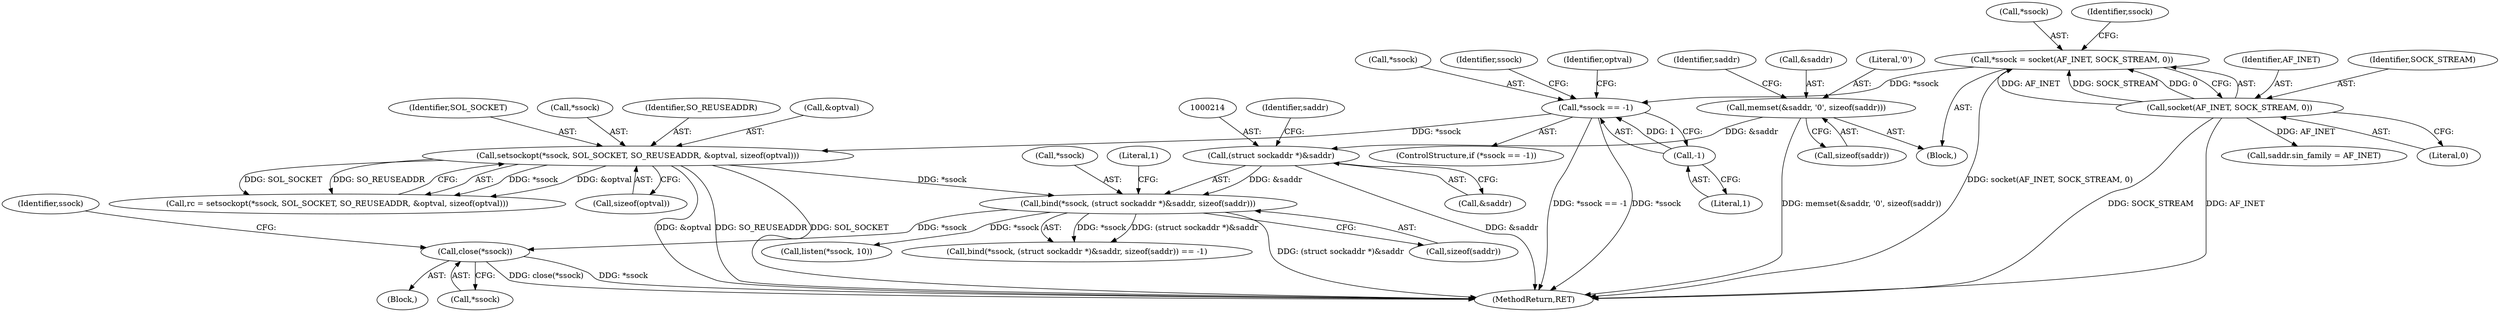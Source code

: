 digraph "0_pacemaker_564f7cc2a51dcd2f28ab12a13394f31be5aa3c93_4@API" {
"1000222" [label="(Call,close(*ssock))"];
"1000210" [label="(Call,bind(*ssock, (struct sockaddr *)&saddr, sizeof(saddr)))"];
"1000167" [label="(Call,setsockopt(*ssock, SOL_SOCKET, SO_REUSEADDR, &optval, sizeof(optval)))"];
"1000151" [label="(Call,*ssock == -1)"];
"1000143" [label="(Call,*ssock = socket(AF_INET, SOCK_STREAM, 0))"];
"1000146" [label="(Call,socket(AF_INET, SOCK_STREAM, 0))"];
"1000154" [label="(Call,-1)"];
"1000213" [label="(Call,(struct sockaddr *)&saddr)"];
"1000184" [label="(Call,memset(&saddr, '\0', sizeof(saddr)))"];
"1000187" [label="(Literal,'\0')"];
"1000146" [label="(Call,socket(AF_INET, SOCK_STREAM, 0))"];
"1000192" [label="(Identifier,saddr)"];
"1000172" [label="(Call,&optval)"];
"1000185" [label="(Call,&saddr)"];
"1000165" [label="(Call,rc = setsockopt(*ssock, SOL_SOCKET, SO_REUSEADDR, &optval, sizeof(optval)))"];
"1000232" [label="(Call,listen(*ssock, 10))"];
"1000209" [label="(Call,bind(*ssock, (struct sockaddr *)&saddr, sizeof(saddr)) == -1)"];
"1000222" [label="(Call,close(*ssock))"];
"1000170" [label="(Identifier,SOL_SOCKET)"];
"1000258" [label="(MethodReturn,RET)"];
"1000221" [label="(Block,)"];
"1000150" [label="(ControlStructure,if (*ssock == -1))"];
"1000155" [label="(Literal,1)"];
"1000168" [label="(Call,*ssock)"];
"1000163" [label="(Identifier,optval)"];
"1000144" [label="(Call,*ssock)"];
"1000218" [label="(Identifier,saddr)"];
"1000226" [label="(Identifier,ssock)"];
"1000143" [label="(Call,*ssock = socket(AF_INET, SOCK_STREAM, 0))"];
"1000152" [label="(Call,*ssock)"];
"1000147" [label="(Identifier,AF_INET)"];
"1000190" [label="(Call,saddr.sin_family = AF_INET)"];
"1000167" [label="(Call,setsockopt(*ssock, SOL_SOCKET, SO_REUSEADDR, &optval, sizeof(optval)))"];
"1000148" [label="(Identifier,SOCK_STREAM)"];
"1000184" [label="(Call,memset(&saddr, '\0', sizeof(saddr)))"];
"1000108" [label="(Block,)"];
"1000174" [label="(Call,sizeof(optval))"];
"1000220" [label="(Literal,1)"];
"1000223" [label="(Call,*ssock)"];
"1000188" [label="(Call,sizeof(saddr))"];
"1000158" [label="(Identifier,ssock)"];
"1000211" [label="(Call,*ssock)"];
"1000153" [label="(Identifier,ssock)"];
"1000171" [label="(Identifier,SO_REUSEADDR)"];
"1000213" [label="(Call,(struct sockaddr *)&saddr)"];
"1000149" [label="(Literal,0)"];
"1000215" [label="(Call,&saddr)"];
"1000151" [label="(Call,*ssock == -1)"];
"1000154" [label="(Call,-1)"];
"1000210" [label="(Call,bind(*ssock, (struct sockaddr *)&saddr, sizeof(saddr)))"];
"1000217" [label="(Call,sizeof(saddr))"];
"1000222" -> "1000221"  [label="AST: "];
"1000222" -> "1000223"  [label="CFG: "];
"1000223" -> "1000222"  [label="AST: "];
"1000226" -> "1000222"  [label="CFG: "];
"1000222" -> "1000258"  [label="DDG: *ssock"];
"1000222" -> "1000258"  [label="DDG: close(*ssock)"];
"1000210" -> "1000222"  [label="DDG: *ssock"];
"1000210" -> "1000209"  [label="AST: "];
"1000210" -> "1000217"  [label="CFG: "];
"1000211" -> "1000210"  [label="AST: "];
"1000213" -> "1000210"  [label="AST: "];
"1000217" -> "1000210"  [label="AST: "];
"1000220" -> "1000210"  [label="CFG: "];
"1000210" -> "1000258"  [label="DDG: (struct sockaddr *)&saddr"];
"1000210" -> "1000209"  [label="DDG: *ssock"];
"1000210" -> "1000209"  [label="DDG: (struct sockaddr *)&saddr"];
"1000167" -> "1000210"  [label="DDG: *ssock"];
"1000213" -> "1000210"  [label="DDG: &saddr"];
"1000210" -> "1000232"  [label="DDG: *ssock"];
"1000167" -> "1000165"  [label="AST: "];
"1000167" -> "1000174"  [label="CFG: "];
"1000168" -> "1000167"  [label="AST: "];
"1000170" -> "1000167"  [label="AST: "];
"1000171" -> "1000167"  [label="AST: "];
"1000172" -> "1000167"  [label="AST: "];
"1000174" -> "1000167"  [label="AST: "];
"1000165" -> "1000167"  [label="CFG: "];
"1000167" -> "1000258"  [label="DDG: &optval"];
"1000167" -> "1000258"  [label="DDG: SO_REUSEADDR"];
"1000167" -> "1000258"  [label="DDG: SOL_SOCKET"];
"1000167" -> "1000165"  [label="DDG: *ssock"];
"1000167" -> "1000165"  [label="DDG: &optval"];
"1000167" -> "1000165"  [label="DDG: SOL_SOCKET"];
"1000167" -> "1000165"  [label="DDG: SO_REUSEADDR"];
"1000151" -> "1000167"  [label="DDG: *ssock"];
"1000151" -> "1000150"  [label="AST: "];
"1000151" -> "1000154"  [label="CFG: "];
"1000152" -> "1000151"  [label="AST: "];
"1000154" -> "1000151"  [label="AST: "];
"1000158" -> "1000151"  [label="CFG: "];
"1000163" -> "1000151"  [label="CFG: "];
"1000151" -> "1000258"  [label="DDG: *ssock == -1"];
"1000151" -> "1000258"  [label="DDG: *ssock"];
"1000143" -> "1000151"  [label="DDG: *ssock"];
"1000154" -> "1000151"  [label="DDG: 1"];
"1000143" -> "1000108"  [label="AST: "];
"1000143" -> "1000146"  [label="CFG: "];
"1000144" -> "1000143"  [label="AST: "];
"1000146" -> "1000143"  [label="AST: "];
"1000153" -> "1000143"  [label="CFG: "];
"1000143" -> "1000258"  [label="DDG: socket(AF_INET, SOCK_STREAM, 0)"];
"1000146" -> "1000143"  [label="DDG: AF_INET"];
"1000146" -> "1000143"  [label="DDG: SOCK_STREAM"];
"1000146" -> "1000143"  [label="DDG: 0"];
"1000146" -> "1000149"  [label="CFG: "];
"1000147" -> "1000146"  [label="AST: "];
"1000148" -> "1000146"  [label="AST: "];
"1000149" -> "1000146"  [label="AST: "];
"1000146" -> "1000258"  [label="DDG: SOCK_STREAM"];
"1000146" -> "1000258"  [label="DDG: AF_INET"];
"1000146" -> "1000190"  [label="DDG: AF_INET"];
"1000154" -> "1000155"  [label="CFG: "];
"1000155" -> "1000154"  [label="AST: "];
"1000213" -> "1000215"  [label="CFG: "];
"1000214" -> "1000213"  [label="AST: "];
"1000215" -> "1000213"  [label="AST: "];
"1000218" -> "1000213"  [label="CFG: "];
"1000213" -> "1000258"  [label="DDG: &saddr"];
"1000184" -> "1000213"  [label="DDG: &saddr"];
"1000184" -> "1000108"  [label="AST: "];
"1000184" -> "1000188"  [label="CFG: "];
"1000185" -> "1000184"  [label="AST: "];
"1000187" -> "1000184"  [label="AST: "];
"1000188" -> "1000184"  [label="AST: "];
"1000192" -> "1000184"  [label="CFG: "];
"1000184" -> "1000258"  [label="DDG: memset(&saddr, '\0', sizeof(saddr))"];
}
